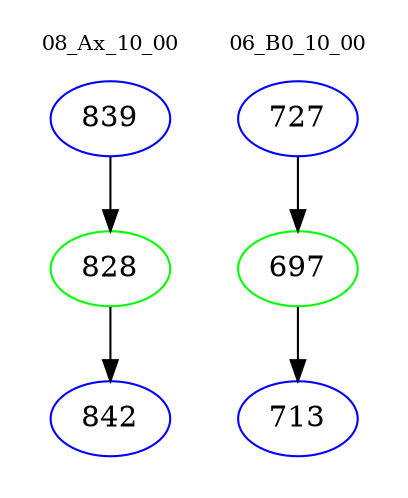 digraph{
subgraph cluster_0 {
color = white
label = "08_Ax_10_00";
fontsize=10;
T0_839 [label="839", color="blue"]
T0_839 -> T0_828 [color="black"]
T0_828 [label="828", color="green"]
T0_828 -> T0_842 [color="black"]
T0_842 [label="842", color="blue"]
}
subgraph cluster_1 {
color = white
label = "06_B0_10_00";
fontsize=10;
T1_727 [label="727", color="blue"]
T1_727 -> T1_697 [color="black"]
T1_697 [label="697", color="green"]
T1_697 -> T1_713 [color="black"]
T1_713 [label="713", color="blue"]
}
}
